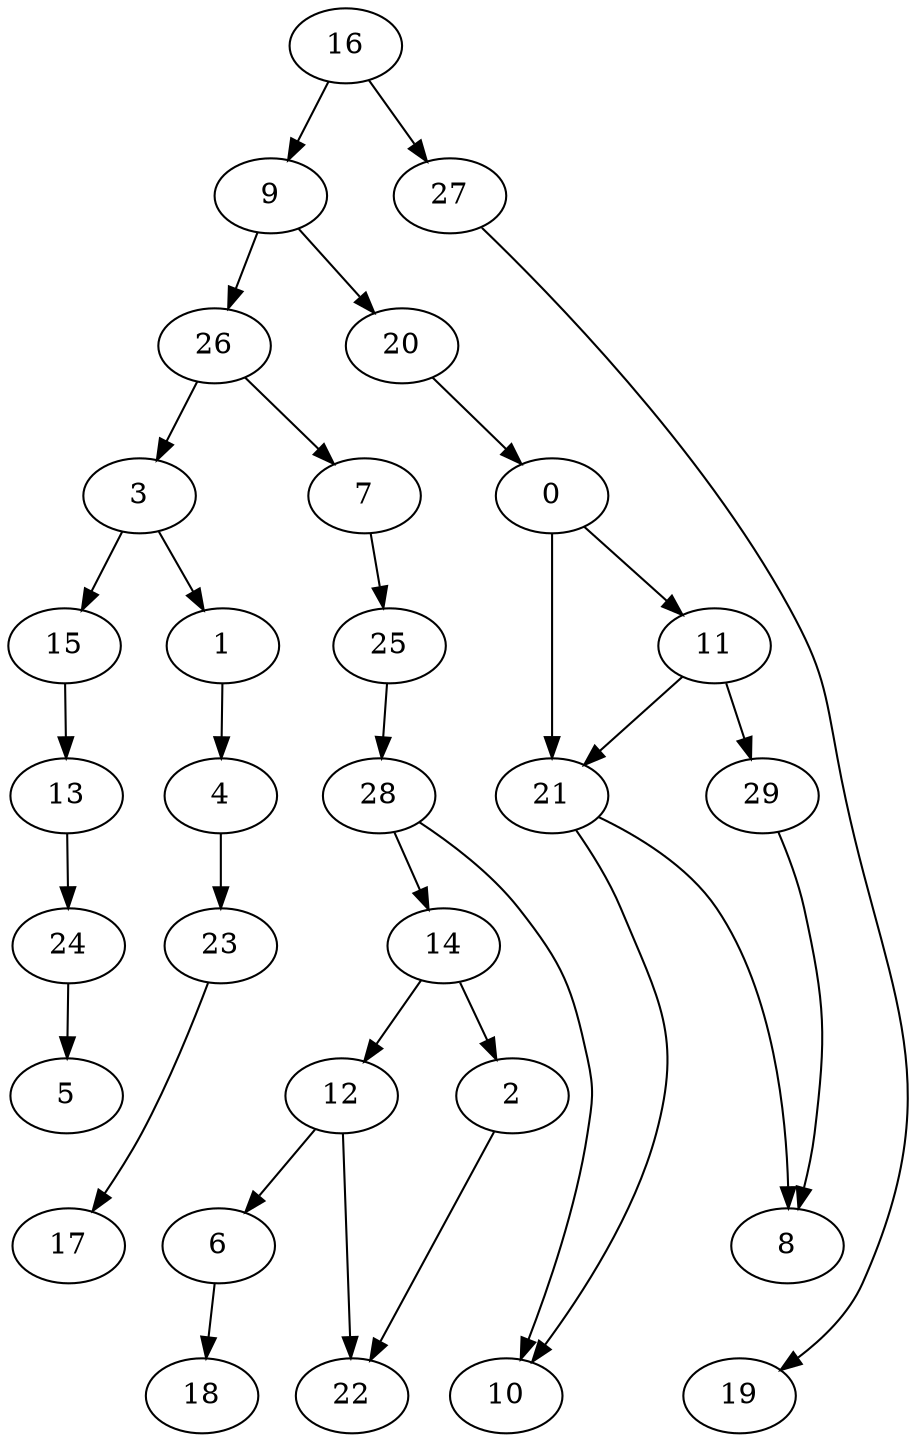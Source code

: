 digraph g {
0;
1;
2;
3;
4;
5;
6;
7;
8;
9;
10;
11;
12;
13;
14;
15;
16;
17;
18;
19;
20;
21;
22;
23;
24;
25;
26;
27;
28;
29;
0 -> 11 [weight=0];
0 -> 21 [weight=1];
1 -> 4 [weight=0];
2 -> 22 [weight=0];
3 -> 1 [weight=0];
3 -> 15 [weight=0];
4 -> 23 [weight=0];
6 -> 18 [weight=0];
7 -> 25 [weight=0];
9 -> 26 [weight=0];
9 -> 20 [weight=0];
11 -> 29 [weight=0];
11 -> 21 [weight=0];
12 -> 6 [weight=0];
12 -> 22 [weight=0];
13 -> 24 [weight=0];
14 -> 12 [weight=0];
14 -> 2 [weight=0];
15 -> 13 [weight=0];
16 -> 27 [weight=0];
16 -> 9 [weight=0];
20 -> 0 [weight=0];
21 -> 10 [weight=0];
21 -> 8 [weight=0];
23 -> 17 [weight=0];
24 -> 5 [weight=0];
25 -> 28 [weight=0];
26 -> 3 [weight=0];
26 -> 7 [weight=0];
27 -> 19 [weight=0];
28 -> 10 [weight=0];
28 -> 14 [weight=0];
29 -> 8 [weight=0];
}
